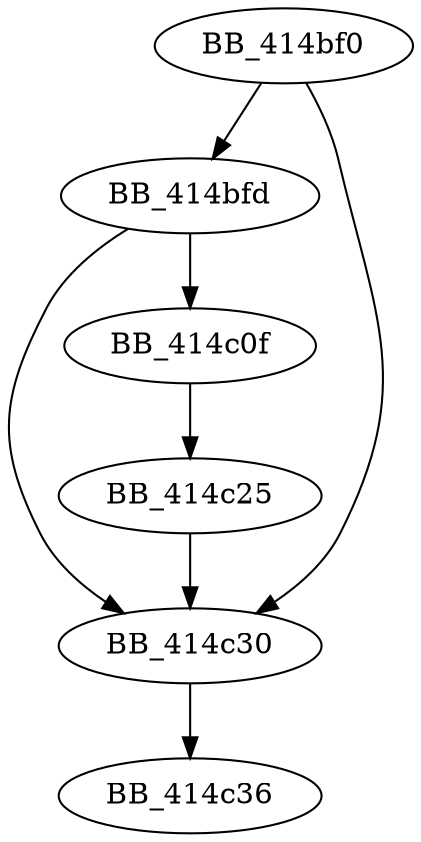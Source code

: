 DiGraph sub_414BF0{
BB_414bf0->BB_414bfd
BB_414bf0->BB_414c30
BB_414bfd->BB_414c0f
BB_414bfd->BB_414c30
BB_414c0f->BB_414c25
BB_414c25->BB_414c30
BB_414c30->BB_414c36
}
